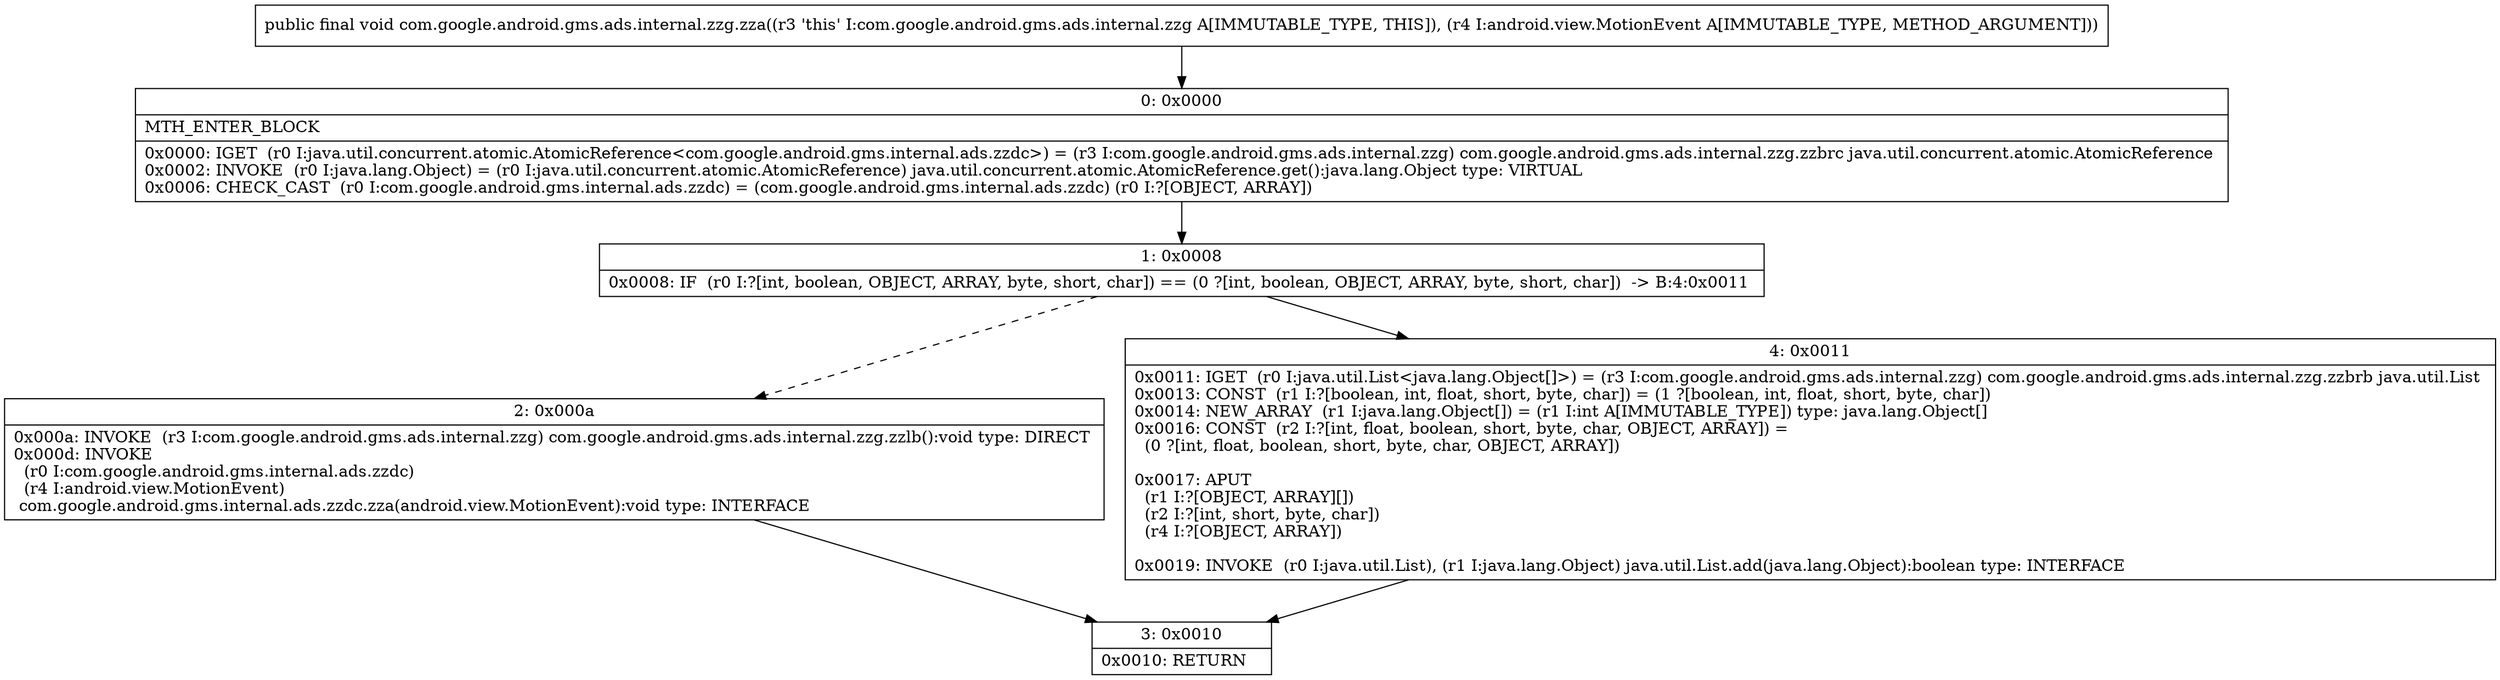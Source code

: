 digraph "CFG forcom.google.android.gms.ads.internal.zzg.zza(Landroid\/view\/MotionEvent;)V" {
Node_0 [shape=record,label="{0\:\ 0x0000|MTH_ENTER_BLOCK\l|0x0000: IGET  (r0 I:java.util.concurrent.atomic.AtomicReference\<com.google.android.gms.internal.ads.zzdc\>) = (r3 I:com.google.android.gms.ads.internal.zzg) com.google.android.gms.ads.internal.zzg.zzbrc java.util.concurrent.atomic.AtomicReference \l0x0002: INVOKE  (r0 I:java.lang.Object) = (r0 I:java.util.concurrent.atomic.AtomicReference) java.util.concurrent.atomic.AtomicReference.get():java.lang.Object type: VIRTUAL \l0x0006: CHECK_CAST  (r0 I:com.google.android.gms.internal.ads.zzdc) = (com.google.android.gms.internal.ads.zzdc) (r0 I:?[OBJECT, ARRAY]) \l}"];
Node_1 [shape=record,label="{1\:\ 0x0008|0x0008: IF  (r0 I:?[int, boolean, OBJECT, ARRAY, byte, short, char]) == (0 ?[int, boolean, OBJECT, ARRAY, byte, short, char])  \-\> B:4:0x0011 \l}"];
Node_2 [shape=record,label="{2\:\ 0x000a|0x000a: INVOKE  (r3 I:com.google.android.gms.ads.internal.zzg) com.google.android.gms.ads.internal.zzg.zzlb():void type: DIRECT \l0x000d: INVOKE  \l  (r0 I:com.google.android.gms.internal.ads.zzdc)\l  (r4 I:android.view.MotionEvent)\l com.google.android.gms.internal.ads.zzdc.zza(android.view.MotionEvent):void type: INTERFACE \l}"];
Node_3 [shape=record,label="{3\:\ 0x0010|0x0010: RETURN   \l}"];
Node_4 [shape=record,label="{4\:\ 0x0011|0x0011: IGET  (r0 I:java.util.List\<java.lang.Object[]\>) = (r3 I:com.google.android.gms.ads.internal.zzg) com.google.android.gms.ads.internal.zzg.zzbrb java.util.List \l0x0013: CONST  (r1 I:?[boolean, int, float, short, byte, char]) = (1 ?[boolean, int, float, short, byte, char]) \l0x0014: NEW_ARRAY  (r1 I:java.lang.Object[]) = (r1 I:int A[IMMUTABLE_TYPE]) type: java.lang.Object[] \l0x0016: CONST  (r2 I:?[int, float, boolean, short, byte, char, OBJECT, ARRAY]) = \l  (0 ?[int, float, boolean, short, byte, char, OBJECT, ARRAY])\l \l0x0017: APUT  \l  (r1 I:?[OBJECT, ARRAY][])\l  (r2 I:?[int, short, byte, char])\l  (r4 I:?[OBJECT, ARRAY])\l \l0x0019: INVOKE  (r0 I:java.util.List), (r1 I:java.lang.Object) java.util.List.add(java.lang.Object):boolean type: INTERFACE \l}"];
MethodNode[shape=record,label="{public final void com.google.android.gms.ads.internal.zzg.zza((r3 'this' I:com.google.android.gms.ads.internal.zzg A[IMMUTABLE_TYPE, THIS]), (r4 I:android.view.MotionEvent A[IMMUTABLE_TYPE, METHOD_ARGUMENT])) }"];
MethodNode -> Node_0;
Node_0 -> Node_1;
Node_1 -> Node_2[style=dashed];
Node_1 -> Node_4;
Node_2 -> Node_3;
Node_4 -> Node_3;
}

